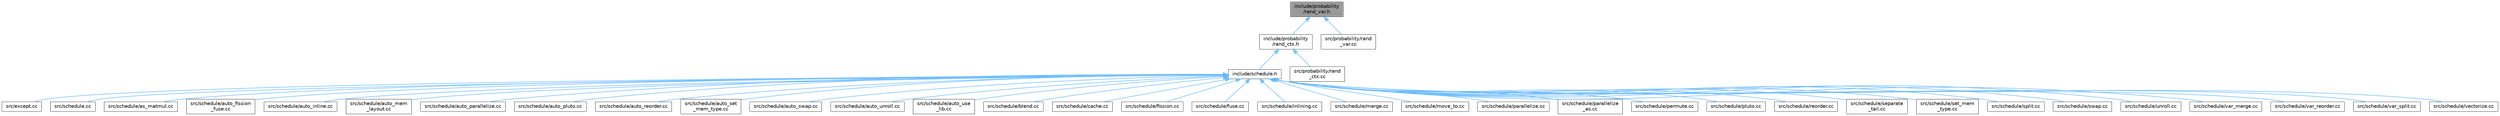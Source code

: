 digraph "include/probability/rand_var.h"
{
 // LATEX_PDF_SIZE
  bgcolor="transparent";
  edge [fontname=Helvetica,fontsize=10,labelfontname=Helvetica,labelfontsize=10];
  node [fontname=Helvetica,fontsize=10,shape=box,height=0.2,width=0.4];
  Node1 [label="include/probability\l/rand_var.h",height=0.2,width=0.4,color="gray40", fillcolor="grey60", style="filled", fontcolor="black",tooltip=" "];
  Node1 -> Node2 [dir="back",color="steelblue1",style="solid"];
  Node2 [label="include/probability\l/rand_ctx.h",height=0.2,width=0.4,color="grey40", fillcolor="white", style="filled",URL="$rand__ctx_8h.html",tooltip=" "];
  Node2 -> Node3 [dir="back",color="steelblue1",style="solid"];
  Node3 [label="include/schedule.h",height=0.2,width=0.4,color="grey40", fillcolor="white", style="filled",URL="$schedule_8h.html",tooltip=" "];
  Node3 -> Node4 [dir="back",color="steelblue1",style="solid"];
  Node4 [label="src/except.cc",height=0.2,width=0.4,color="grey40", fillcolor="white", style="filled",URL="$except_8cc.html",tooltip=" "];
  Node3 -> Node5 [dir="back",color="steelblue1",style="solid"];
  Node5 [label="src/schedule.cc",height=0.2,width=0.4,color="grey40", fillcolor="white", style="filled",URL="$schedule_8cc.html",tooltip=" "];
  Node3 -> Node6 [dir="back",color="steelblue1",style="solid"];
  Node6 [label="src/schedule/as_matmul.cc",height=0.2,width=0.4,color="grey40", fillcolor="white", style="filled",URL="$as__matmul_8cc.html",tooltip=" "];
  Node3 -> Node7 [dir="back",color="steelblue1",style="solid"];
  Node7 [label="src/schedule/auto_fission\l_fuse.cc",height=0.2,width=0.4,color="grey40", fillcolor="white", style="filled",URL="$auto__fission__fuse_8cc.html",tooltip=" "];
  Node3 -> Node8 [dir="back",color="steelblue1",style="solid"];
  Node8 [label="src/schedule/auto_inline.cc",height=0.2,width=0.4,color="grey40", fillcolor="white", style="filled",URL="$auto__inline_8cc.html",tooltip=" "];
  Node3 -> Node9 [dir="back",color="steelblue1",style="solid"];
  Node9 [label="src/schedule/auto_mem\l_layout.cc",height=0.2,width=0.4,color="grey40", fillcolor="white", style="filled",URL="$auto__mem__layout_8cc.html",tooltip=" "];
  Node3 -> Node10 [dir="back",color="steelblue1",style="solid"];
  Node10 [label="src/schedule/auto_parallelize.cc",height=0.2,width=0.4,color="grey40", fillcolor="white", style="filled",URL="$auto__parallelize_8cc.html",tooltip=" "];
  Node3 -> Node11 [dir="back",color="steelblue1",style="solid"];
  Node11 [label="src/schedule/auto_pluto.cc",height=0.2,width=0.4,color="grey40", fillcolor="white", style="filled",URL="$auto__pluto_8cc.html",tooltip=" "];
  Node3 -> Node12 [dir="back",color="steelblue1",style="solid"];
  Node12 [label="src/schedule/auto_reorder.cc",height=0.2,width=0.4,color="grey40", fillcolor="white", style="filled",URL="$auto__reorder_8cc.html",tooltip=" "];
  Node3 -> Node13 [dir="back",color="steelblue1",style="solid"];
  Node13 [label="src/schedule/auto_set\l_mem_type.cc",height=0.2,width=0.4,color="grey40", fillcolor="white", style="filled",URL="$auto__set__mem__type_8cc.html",tooltip=" "];
  Node3 -> Node14 [dir="back",color="steelblue1",style="solid"];
  Node14 [label="src/schedule/auto_swap.cc",height=0.2,width=0.4,color="grey40", fillcolor="white", style="filled",URL="$auto__swap_8cc.html",tooltip=" "];
  Node3 -> Node15 [dir="back",color="steelblue1",style="solid"];
  Node15 [label="src/schedule/auto_unroll.cc",height=0.2,width=0.4,color="grey40", fillcolor="white", style="filled",URL="$auto__unroll_8cc.html",tooltip=" "];
  Node3 -> Node16 [dir="back",color="steelblue1",style="solid"];
  Node16 [label="src/schedule/auto_use\l_lib.cc",height=0.2,width=0.4,color="grey40", fillcolor="white", style="filled",URL="$auto__use__lib_8cc.html",tooltip=" "];
  Node3 -> Node17 [dir="back",color="steelblue1",style="solid"];
  Node17 [label="src/schedule/blend.cc",height=0.2,width=0.4,color="grey40", fillcolor="white", style="filled",URL="$blend_8cc.html",tooltip=" "];
  Node3 -> Node18 [dir="back",color="steelblue1",style="solid"];
  Node18 [label="src/schedule/cache.cc",height=0.2,width=0.4,color="grey40", fillcolor="white", style="filled",URL="$cache_8cc.html",tooltip=" "];
  Node3 -> Node19 [dir="back",color="steelblue1",style="solid"];
  Node19 [label="src/schedule/fission.cc",height=0.2,width=0.4,color="grey40", fillcolor="white", style="filled",URL="$fission_8cc.html",tooltip=" "];
  Node3 -> Node20 [dir="back",color="steelblue1",style="solid"];
  Node20 [label="src/schedule/fuse.cc",height=0.2,width=0.4,color="grey40", fillcolor="white", style="filled",URL="$fuse_8cc.html",tooltip=" "];
  Node3 -> Node21 [dir="back",color="steelblue1",style="solid"];
  Node21 [label="src/schedule/inlining.cc",height=0.2,width=0.4,color="grey40", fillcolor="white", style="filled",URL="$inlining_8cc.html",tooltip=" "];
  Node3 -> Node22 [dir="back",color="steelblue1",style="solid"];
  Node22 [label="src/schedule/merge.cc",height=0.2,width=0.4,color="grey40", fillcolor="white", style="filled",URL="$merge_8cc.html",tooltip=" "];
  Node3 -> Node23 [dir="back",color="steelblue1",style="solid"];
  Node23 [label="src/schedule/move_to.cc",height=0.2,width=0.4,color="grey40", fillcolor="white", style="filled",URL="$move__to_8cc.html",tooltip=" "];
  Node3 -> Node24 [dir="back",color="steelblue1",style="solid"];
  Node24 [label="src/schedule/parallelize.cc",height=0.2,width=0.4,color="grey40", fillcolor="white", style="filled",URL="$parallelize_8cc.html",tooltip=" "];
  Node3 -> Node25 [dir="back",color="steelblue1",style="solid"];
  Node25 [label="src/schedule/parallelize\l_as.cc",height=0.2,width=0.4,color="grey40", fillcolor="white", style="filled",URL="$parallelize__as_8cc.html",tooltip=" "];
  Node3 -> Node26 [dir="back",color="steelblue1",style="solid"];
  Node26 [label="src/schedule/permute.cc",height=0.2,width=0.4,color="grey40", fillcolor="white", style="filled",URL="$permute_8cc.html",tooltip=" "];
  Node3 -> Node27 [dir="back",color="steelblue1",style="solid"];
  Node27 [label="src/schedule/pluto.cc",height=0.2,width=0.4,color="grey40", fillcolor="white", style="filled",URL="$pluto_8cc.html",tooltip=" "];
  Node3 -> Node28 [dir="back",color="steelblue1",style="solid"];
  Node28 [label="src/schedule/reorder.cc",height=0.2,width=0.4,color="grey40", fillcolor="white", style="filled",URL="$reorder_8cc.html",tooltip=" "];
  Node3 -> Node29 [dir="back",color="steelblue1",style="solid"];
  Node29 [label="src/schedule/separate\l_tail.cc",height=0.2,width=0.4,color="grey40", fillcolor="white", style="filled",URL="$separate__tail_8cc.html",tooltip=" "];
  Node3 -> Node30 [dir="back",color="steelblue1",style="solid"];
  Node30 [label="src/schedule/set_mem\l_type.cc",height=0.2,width=0.4,color="grey40", fillcolor="white", style="filled",URL="$set__mem__type_8cc.html",tooltip=" "];
  Node3 -> Node31 [dir="back",color="steelblue1",style="solid"];
  Node31 [label="src/schedule/split.cc",height=0.2,width=0.4,color="grey40", fillcolor="white", style="filled",URL="$split_8cc.html",tooltip=" "];
  Node3 -> Node32 [dir="back",color="steelblue1",style="solid"];
  Node32 [label="src/schedule/swap.cc",height=0.2,width=0.4,color="grey40", fillcolor="white", style="filled",URL="$swap_8cc.html",tooltip=" "];
  Node3 -> Node33 [dir="back",color="steelblue1",style="solid"];
  Node33 [label="src/schedule/unroll.cc",height=0.2,width=0.4,color="grey40", fillcolor="white", style="filled",URL="$unroll_8cc.html",tooltip=" "];
  Node3 -> Node34 [dir="back",color="steelblue1",style="solid"];
  Node34 [label="src/schedule/var_merge.cc",height=0.2,width=0.4,color="grey40", fillcolor="white", style="filled",URL="$var__merge_8cc.html",tooltip=" "];
  Node3 -> Node35 [dir="back",color="steelblue1",style="solid"];
  Node35 [label="src/schedule/var_reorder.cc",height=0.2,width=0.4,color="grey40", fillcolor="white", style="filled",URL="$var__reorder_8cc.html",tooltip=" "];
  Node3 -> Node36 [dir="back",color="steelblue1",style="solid"];
  Node36 [label="src/schedule/var_split.cc",height=0.2,width=0.4,color="grey40", fillcolor="white", style="filled",URL="$var__split_8cc.html",tooltip=" "];
  Node3 -> Node37 [dir="back",color="steelblue1",style="solid"];
  Node37 [label="src/schedule/vectorize.cc",height=0.2,width=0.4,color="grey40", fillcolor="white", style="filled",URL="$vectorize_8cc.html",tooltip=" "];
  Node2 -> Node38 [dir="back",color="steelblue1",style="solid"];
  Node38 [label="src/probability/rand\l_ctx.cc",height=0.2,width=0.4,color="grey40", fillcolor="white", style="filled",URL="$rand__ctx_8cc.html",tooltip=" "];
  Node1 -> Node39 [dir="back",color="steelblue1",style="solid"];
  Node39 [label="src/probability/rand\l_var.cc",height=0.2,width=0.4,color="grey40", fillcolor="white", style="filled",URL="$rand__var_8cc.html",tooltip=" "];
}
